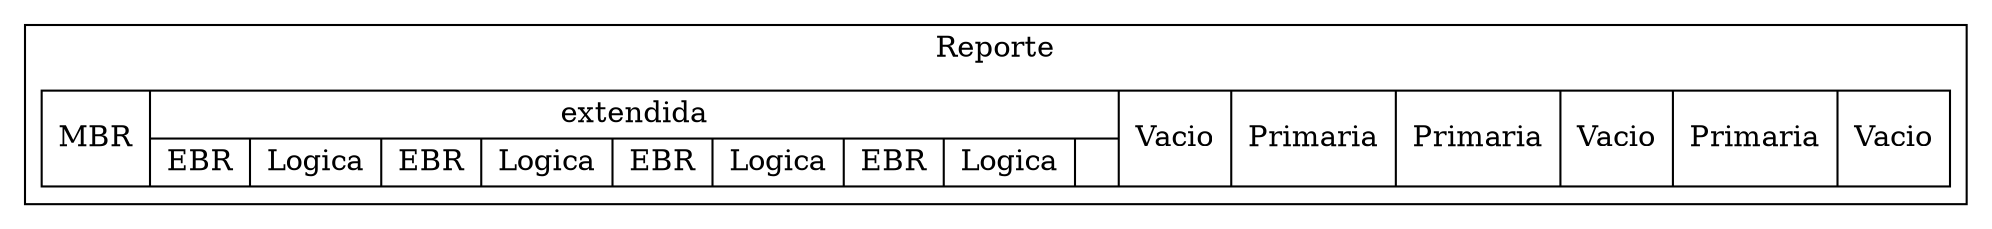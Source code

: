 digraph particiones{
rankdir=TB;
 node[shape = record];
subgraph cluster{
label="Reporte"nodeGrafica[label="MBR|{extendida|{EBR|Logica|EBR|Logica|EBR|Logica|EBR|Logica|}}|Vacio|Primaria|Primaria|Vacio|Primaria|Vacio"];
	}
}